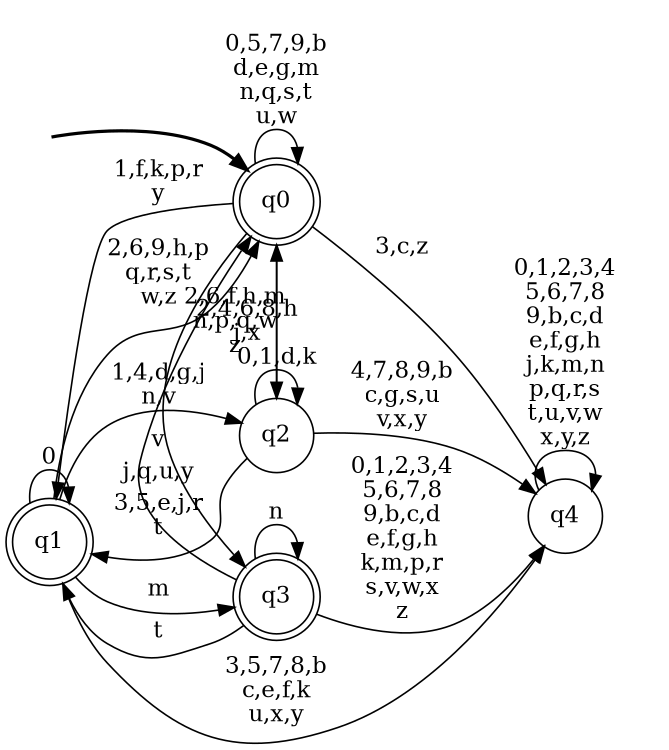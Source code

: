 digraph BlueStar {
__start0 [style = invis, shape = none, label = "", width = 0, height = 0];

rankdir=LR;
size="8,5";

s0 [style="rounded,filled", color="black", fillcolor="white" shape="doublecircle", label="q0"];
s1 [style="rounded,filled", color="black", fillcolor="white" shape="doublecircle", label="q1"];
s2 [style="filled", color="black", fillcolor="white" shape="circle", label="q2"];
s3 [style="rounded,filled", color="black", fillcolor="white" shape="doublecircle", label="q3"];
s4 [style="filled", color="black", fillcolor="white" shape="circle", label="q4"];
subgraph cluster_main { 
	graph [pad=".75", ranksep="0.15", nodesep="0.15"];
	 style=invis; 
	__start0 -> s0 [penwidth=2];
}
s0 -> s0 [label="0,5,7,9,b\nd,e,g,m\nn,q,s,t\nu,w"];
s0 -> s1 [label="1,f,k,p,r\ny"];
s0 -> s2 [label="2,4,6,8,h\nj,x"];
s0 -> s3 [label="v"];
s0 -> s4 [label="3,c,z"];
s1 -> s0 [label="2,6,9,h,p\nq,r,s,t\nw,z"];
s1 -> s1 [label="0"];
s1 -> s2 [label="1,4,d,g,j\nn,v"];
s1 -> s3 [label="m"];
s1 -> s4 [label="3,5,7,8,b\nc,e,f,k\nu,x,y"];
s2 -> s0 [label="2,6,f,h,m\nn,p,q,w\nz"];
s2 -> s1 [label="3,5,e,j,r\nt"];
s2 -> s2 [label="0,1,d,k"];
s2 -> s4 [label="4,7,8,9,b\nc,g,s,u\nv,x,y"];
s3 -> s0 [label="j,q,u,y"];
s3 -> s1 [label="t"];
s3 -> s3 [label="n"];
s3 -> s4 [label="0,1,2,3,4\n5,6,7,8\n9,b,c,d\ne,f,g,h\nk,m,p,r\ns,v,w,x\nz"];
s4 -> s4 [label="0,1,2,3,4\n5,6,7,8\n9,b,c,d\ne,f,g,h\nj,k,m,n\np,q,r,s\nt,u,v,w\nx,y,z"];

}